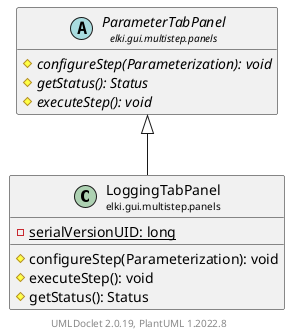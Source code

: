 @startuml
    remove .*\.(Instance|Par|Parameterizer|Factory)$
    set namespaceSeparator none
    hide empty fields
    hide empty methods

    class "<size:14>LoggingTabPanel\n<size:10>elki.gui.multistep.panels" as elki.gui.multistep.panels.LoggingTabPanel [[LoggingTabPanel.html]] {
        {static} -serialVersionUID: long
        #configureStep(Parameterization): void
        #executeStep(): void
        #getStatus(): Status
    }

    abstract class "<size:14>ParameterTabPanel\n<size:10>elki.gui.multistep.panels" as elki.gui.multistep.panels.ParameterTabPanel [[ParameterTabPanel.html]] {
        {abstract} #configureStep(Parameterization): void
        {abstract} #getStatus(): Status
        {abstract} #executeStep(): void
    }

    elki.gui.multistep.panels.ParameterTabPanel <|-- elki.gui.multistep.panels.LoggingTabPanel

    center footer UMLDoclet 2.0.19, PlantUML 1.2022.8
@enduml
